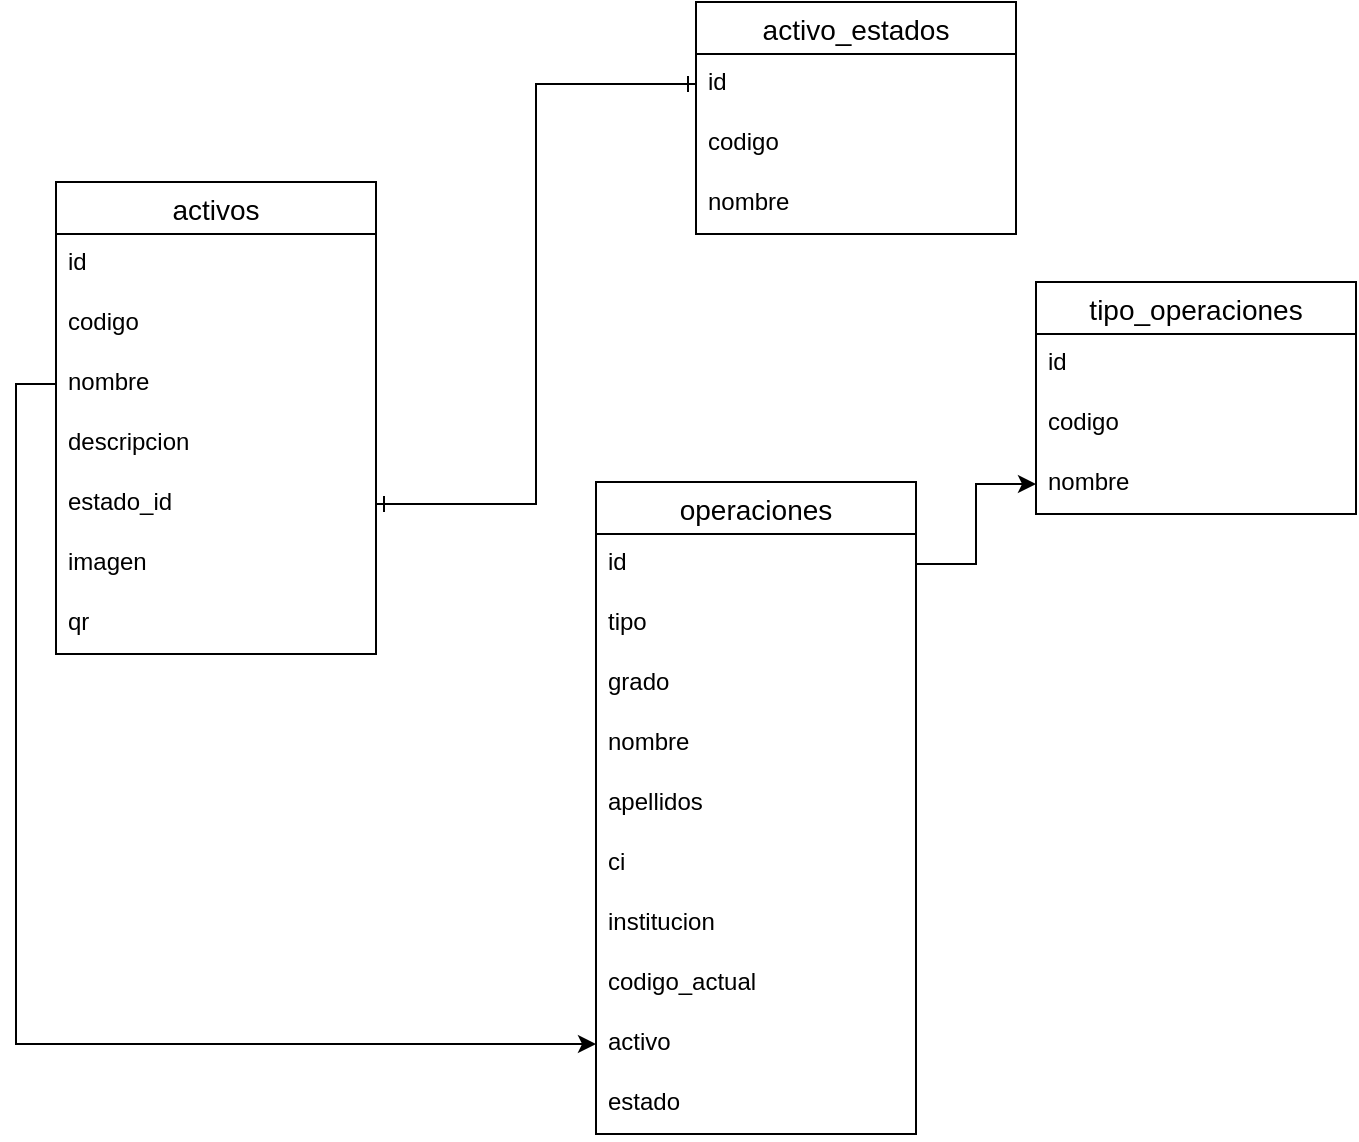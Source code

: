 <mxfile version="21.6.9" type="github">
  <diagram name="Página-1" id="4-Teau9KIJZdAIa32ebq">
    <mxGraphModel dx="1050" dy="542" grid="1" gridSize="10" guides="1" tooltips="1" connect="1" arrows="1" fold="1" page="1" pageScale="1" pageWidth="827" pageHeight="1169" math="0" shadow="0">
      <root>
        <mxCell id="0" />
        <mxCell id="1" parent="0" />
        <mxCell id="1wODA8d_As5BtX8V8G_G-1" value="activos" style="swimlane;fontStyle=0;childLayout=stackLayout;horizontal=1;startSize=26;horizontalStack=0;resizeParent=1;resizeParentMax=0;resizeLast=0;collapsible=1;marginBottom=0;align=center;fontSize=14;" parent="1" vertex="1">
          <mxGeometry x="170" y="190" width="160" height="236" as="geometry" />
        </mxCell>
        <mxCell id="1wODA8d_As5BtX8V8G_G-2" value="id" style="text;strokeColor=none;fillColor=none;spacingLeft=4;spacingRight=4;overflow=hidden;rotatable=0;points=[[0,0.5],[1,0.5]];portConstraint=eastwest;fontSize=12;whiteSpace=wrap;html=1;" parent="1wODA8d_As5BtX8V8G_G-1" vertex="1">
          <mxGeometry y="26" width="160" height="30" as="geometry" />
        </mxCell>
        <mxCell id="1wODA8d_As5BtX8V8G_G-3" value="codigo" style="text;strokeColor=none;fillColor=none;spacingLeft=4;spacingRight=4;overflow=hidden;rotatable=0;points=[[0,0.5],[1,0.5]];portConstraint=eastwest;fontSize=12;whiteSpace=wrap;html=1;" parent="1wODA8d_As5BtX8V8G_G-1" vertex="1">
          <mxGeometry y="56" width="160" height="30" as="geometry" />
        </mxCell>
        <mxCell id="1wODA8d_As5BtX8V8G_G-4" value="nombre" style="text;strokeColor=none;fillColor=none;spacingLeft=4;spacingRight=4;overflow=hidden;rotatable=0;points=[[0,0.5],[1,0.5]];portConstraint=eastwest;fontSize=12;whiteSpace=wrap;html=1;" parent="1wODA8d_As5BtX8V8G_G-1" vertex="1">
          <mxGeometry y="86" width="160" height="30" as="geometry" />
        </mxCell>
        <mxCell id="1wODA8d_As5BtX8V8G_G-5" value="descripcion" style="text;strokeColor=none;fillColor=none;spacingLeft=4;spacingRight=4;overflow=hidden;rotatable=0;points=[[0,0.5],[1,0.5]];portConstraint=eastwest;fontSize=12;whiteSpace=wrap;html=1;" parent="1wODA8d_As5BtX8V8G_G-1" vertex="1">
          <mxGeometry y="116" width="160" height="30" as="geometry" />
        </mxCell>
        <mxCell id="1wODA8d_As5BtX8V8G_G-8" value="estado_id" style="text;strokeColor=none;fillColor=none;spacingLeft=4;spacingRight=4;overflow=hidden;rotatable=0;points=[[0,0.5],[1,0.5]];portConstraint=eastwest;fontSize=12;whiteSpace=wrap;html=1;" parent="1wODA8d_As5BtX8V8G_G-1" vertex="1">
          <mxGeometry y="146" width="160" height="30" as="geometry" />
        </mxCell>
        <mxCell id="1wODA8d_As5BtX8V8G_G-6" value="imagen" style="text;strokeColor=none;fillColor=none;spacingLeft=4;spacingRight=4;overflow=hidden;rotatable=0;points=[[0,0.5],[1,0.5]];portConstraint=eastwest;fontSize=12;whiteSpace=wrap;html=1;" parent="1wODA8d_As5BtX8V8G_G-1" vertex="1">
          <mxGeometry y="176" width="160" height="30" as="geometry" />
        </mxCell>
        <mxCell id="1wODA8d_As5BtX8V8G_G-7" value="qr" style="text;strokeColor=none;fillColor=none;spacingLeft=4;spacingRight=4;overflow=hidden;rotatable=0;points=[[0,0.5],[1,0.5]];portConstraint=eastwest;fontSize=12;whiteSpace=wrap;html=1;" parent="1wODA8d_As5BtX8V8G_G-1" vertex="1">
          <mxGeometry y="206" width="160" height="30" as="geometry" />
        </mxCell>
        <mxCell id="1wODA8d_As5BtX8V8G_G-9" value="activo_estados" style="swimlane;fontStyle=0;childLayout=stackLayout;horizontal=1;startSize=26;horizontalStack=0;resizeParent=1;resizeParentMax=0;resizeLast=0;collapsible=1;marginBottom=0;align=center;fontSize=14;" parent="1" vertex="1">
          <mxGeometry x="490" y="100" width="160" height="116" as="geometry" />
        </mxCell>
        <mxCell id="1wODA8d_As5BtX8V8G_G-10" value="id" style="text;strokeColor=none;fillColor=none;spacingLeft=4;spacingRight=4;overflow=hidden;rotatable=0;points=[[0,0.5],[1,0.5]];portConstraint=eastwest;fontSize=12;whiteSpace=wrap;html=1;" parent="1wODA8d_As5BtX8V8G_G-9" vertex="1">
          <mxGeometry y="26" width="160" height="30" as="geometry" />
        </mxCell>
        <mxCell id="1wODA8d_As5BtX8V8G_G-11" value="codigo" style="text;strokeColor=none;fillColor=none;spacingLeft=4;spacingRight=4;overflow=hidden;rotatable=0;points=[[0,0.5],[1,0.5]];portConstraint=eastwest;fontSize=12;whiteSpace=wrap;html=1;" parent="1wODA8d_As5BtX8V8G_G-9" vertex="1">
          <mxGeometry y="56" width="160" height="30" as="geometry" />
        </mxCell>
        <mxCell id="1wODA8d_As5BtX8V8G_G-12" value="nombre" style="text;strokeColor=none;fillColor=none;spacingLeft=4;spacingRight=4;overflow=hidden;rotatable=0;points=[[0,0.5],[1,0.5]];portConstraint=eastwest;fontSize=12;whiteSpace=wrap;html=1;" parent="1wODA8d_As5BtX8V8G_G-9" vertex="1">
          <mxGeometry y="86" width="160" height="30" as="geometry" />
        </mxCell>
        <mxCell id="1wODA8d_As5BtX8V8G_G-14" style="edgeStyle=orthogonalEdgeStyle;rounded=0;orthogonalLoop=1;jettySize=auto;html=1;entryX=0;entryY=0.5;entryDx=0;entryDy=0;startArrow=ERone;startFill=0;endArrow=ERone;endFill=0;" parent="1" source="1wODA8d_As5BtX8V8G_G-8" target="1wODA8d_As5BtX8V8G_G-10" edge="1">
          <mxGeometry relative="1" as="geometry" />
        </mxCell>
        <mxCell id="2cMM4Ca-8RCcdg9FOX87-1" value="operaciones" style="swimlane;fontStyle=0;childLayout=stackLayout;horizontal=1;startSize=26;horizontalStack=0;resizeParent=1;resizeParentMax=0;resizeLast=0;collapsible=1;marginBottom=0;align=center;fontSize=14;" vertex="1" parent="1">
          <mxGeometry x="440" y="340" width="160" height="326" as="geometry" />
        </mxCell>
        <mxCell id="2cMM4Ca-8RCcdg9FOX87-2" value="id" style="text;strokeColor=none;fillColor=none;spacingLeft=4;spacingRight=4;overflow=hidden;rotatable=0;points=[[0,0.5],[1,0.5]];portConstraint=eastwest;fontSize=12;whiteSpace=wrap;html=1;" vertex="1" parent="2cMM4Ca-8RCcdg9FOX87-1">
          <mxGeometry y="26" width="160" height="30" as="geometry" />
        </mxCell>
        <mxCell id="2cMM4Ca-8RCcdg9FOX87-4" value="tipo" style="text;strokeColor=none;fillColor=none;spacingLeft=4;spacingRight=4;overflow=hidden;rotatable=0;points=[[0,0.5],[1,0.5]];portConstraint=eastwest;fontSize=12;whiteSpace=wrap;html=1;" vertex="1" parent="2cMM4Ca-8RCcdg9FOX87-1">
          <mxGeometry y="56" width="160" height="30" as="geometry" />
        </mxCell>
        <mxCell id="2cMM4Ca-8RCcdg9FOX87-9" value="grado" style="text;strokeColor=none;fillColor=none;spacingLeft=4;spacingRight=4;overflow=hidden;rotatable=0;points=[[0,0.5],[1,0.5]];portConstraint=eastwest;fontSize=12;whiteSpace=wrap;html=1;" vertex="1" parent="2cMM4Ca-8RCcdg9FOX87-1">
          <mxGeometry y="86" width="160" height="30" as="geometry" />
        </mxCell>
        <mxCell id="2cMM4Ca-8RCcdg9FOX87-10" value="nombre" style="text;strokeColor=none;fillColor=none;spacingLeft=4;spacingRight=4;overflow=hidden;rotatable=0;points=[[0,0.5],[1,0.5]];portConstraint=eastwest;fontSize=12;whiteSpace=wrap;html=1;" vertex="1" parent="2cMM4Ca-8RCcdg9FOX87-1">
          <mxGeometry y="116" width="160" height="30" as="geometry" />
        </mxCell>
        <mxCell id="2cMM4Ca-8RCcdg9FOX87-11" value="apellidos" style="text;strokeColor=none;fillColor=none;spacingLeft=4;spacingRight=4;overflow=hidden;rotatable=0;points=[[0,0.5],[1,0.5]];portConstraint=eastwest;fontSize=12;whiteSpace=wrap;html=1;" vertex="1" parent="2cMM4Ca-8RCcdg9FOX87-1">
          <mxGeometry y="146" width="160" height="30" as="geometry" />
        </mxCell>
        <mxCell id="2cMM4Ca-8RCcdg9FOX87-12" value="ci" style="text;strokeColor=none;fillColor=none;spacingLeft=4;spacingRight=4;overflow=hidden;rotatable=0;points=[[0,0.5],[1,0.5]];portConstraint=eastwest;fontSize=12;whiteSpace=wrap;html=1;" vertex="1" parent="2cMM4Ca-8RCcdg9FOX87-1">
          <mxGeometry y="176" width="160" height="30" as="geometry" />
        </mxCell>
        <mxCell id="2cMM4Ca-8RCcdg9FOX87-13" value="institucion" style="text;strokeColor=none;fillColor=none;spacingLeft=4;spacingRight=4;overflow=hidden;rotatable=0;points=[[0,0.5],[1,0.5]];portConstraint=eastwest;fontSize=12;whiteSpace=wrap;html=1;" vertex="1" parent="2cMM4Ca-8RCcdg9FOX87-1">
          <mxGeometry y="206" width="160" height="30" as="geometry" />
        </mxCell>
        <mxCell id="2cMM4Ca-8RCcdg9FOX87-14" value="codigo_actual" style="text;strokeColor=none;fillColor=none;spacingLeft=4;spacingRight=4;overflow=hidden;rotatable=0;points=[[0,0.5],[1,0.5]];portConstraint=eastwest;fontSize=12;whiteSpace=wrap;html=1;" vertex="1" parent="2cMM4Ca-8RCcdg9FOX87-1">
          <mxGeometry y="236" width="160" height="30" as="geometry" />
        </mxCell>
        <mxCell id="2cMM4Ca-8RCcdg9FOX87-15" value="activo" style="text;strokeColor=none;fillColor=none;spacingLeft=4;spacingRight=4;overflow=hidden;rotatable=0;points=[[0,0.5],[1,0.5]];portConstraint=eastwest;fontSize=12;whiteSpace=wrap;html=1;" vertex="1" parent="2cMM4Ca-8RCcdg9FOX87-1">
          <mxGeometry y="266" width="160" height="30" as="geometry" />
        </mxCell>
        <mxCell id="2cMM4Ca-8RCcdg9FOX87-16" value="estado" style="text;strokeColor=none;fillColor=none;spacingLeft=4;spacingRight=4;overflow=hidden;rotatable=0;points=[[0,0.5],[1,0.5]];portConstraint=eastwest;fontSize=12;whiteSpace=wrap;html=1;" vertex="1" parent="2cMM4Ca-8RCcdg9FOX87-1">
          <mxGeometry y="296" width="160" height="30" as="geometry" />
        </mxCell>
        <mxCell id="2cMM4Ca-8RCcdg9FOX87-5" value="tipo_operaciones" style="swimlane;fontStyle=0;childLayout=stackLayout;horizontal=1;startSize=26;horizontalStack=0;resizeParent=1;resizeParentMax=0;resizeLast=0;collapsible=1;marginBottom=0;align=center;fontSize=14;" vertex="1" parent="1">
          <mxGeometry x="660" y="240" width="160" height="116" as="geometry" />
        </mxCell>
        <mxCell id="2cMM4Ca-8RCcdg9FOX87-6" value="id" style="text;strokeColor=none;fillColor=none;spacingLeft=4;spacingRight=4;overflow=hidden;rotatable=0;points=[[0,0.5],[1,0.5]];portConstraint=eastwest;fontSize=12;whiteSpace=wrap;html=1;" vertex="1" parent="2cMM4Ca-8RCcdg9FOX87-5">
          <mxGeometry y="26" width="160" height="30" as="geometry" />
        </mxCell>
        <mxCell id="2cMM4Ca-8RCcdg9FOX87-7" value="codigo" style="text;strokeColor=none;fillColor=none;spacingLeft=4;spacingRight=4;overflow=hidden;rotatable=0;points=[[0,0.5],[1,0.5]];portConstraint=eastwest;fontSize=12;whiteSpace=wrap;html=1;" vertex="1" parent="2cMM4Ca-8RCcdg9FOX87-5">
          <mxGeometry y="56" width="160" height="30" as="geometry" />
        </mxCell>
        <mxCell id="2cMM4Ca-8RCcdg9FOX87-8" value="nombre" style="text;strokeColor=none;fillColor=none;spacingLeft=4;spacingRight=4;overflow=hidden;rotatable=0;points=[[0,0.5],[1,0.5]];portConstraint=eastwest;fontSize=12;whiteSpace=wrap;html=1;" vertex="1" parent="2cMM4Ca-8RCcdg9FOX87-5">
          <mxGeometry y="86" width="160" height="30" as="geometry" />
        </mxCell>
        <mxCell id="2cMM4Ca-8RCcdg9FOX87-17" style="edgeStyle=orthogonalEdgeStyle;rounded=0;orthogonalLoop=1;jettySize=auto;html=1;entryX=0;entryY=0.5;entryDx=0;entryDy=0;" edge="1" parent="1" source="2cMM4Ca-8RCcdg9FOX87-2" target="2cMM4Ca-8RCcdg9FOX87-8">
          <mxGeometry relative="1" as="geometry" />
        </mxCell>
        <mxCell id="2cMM4Ca-8RCcdg9FOX87-18" style="edgeStyle=orthogonalEdgeStyle;rounded=0;orthogonalLoop=1;jettySize=auto;html=1;exitX=0;exitY=0.5;exitDx=0;exitDy=0;entryX=0;entryY=0.5;entryDx=0;entryDy=0;" edge="1" parent="1" source="1wODA8d_As5BtX8V8G_G-4" target="2cMM4Ca-8RCcdg9FOX87-15">
          <mxGeometry relative="1" as="geometry" />
        </mxCell>
      </root>
    </mxGraphModel>
  </diagram>
</mxfile>
